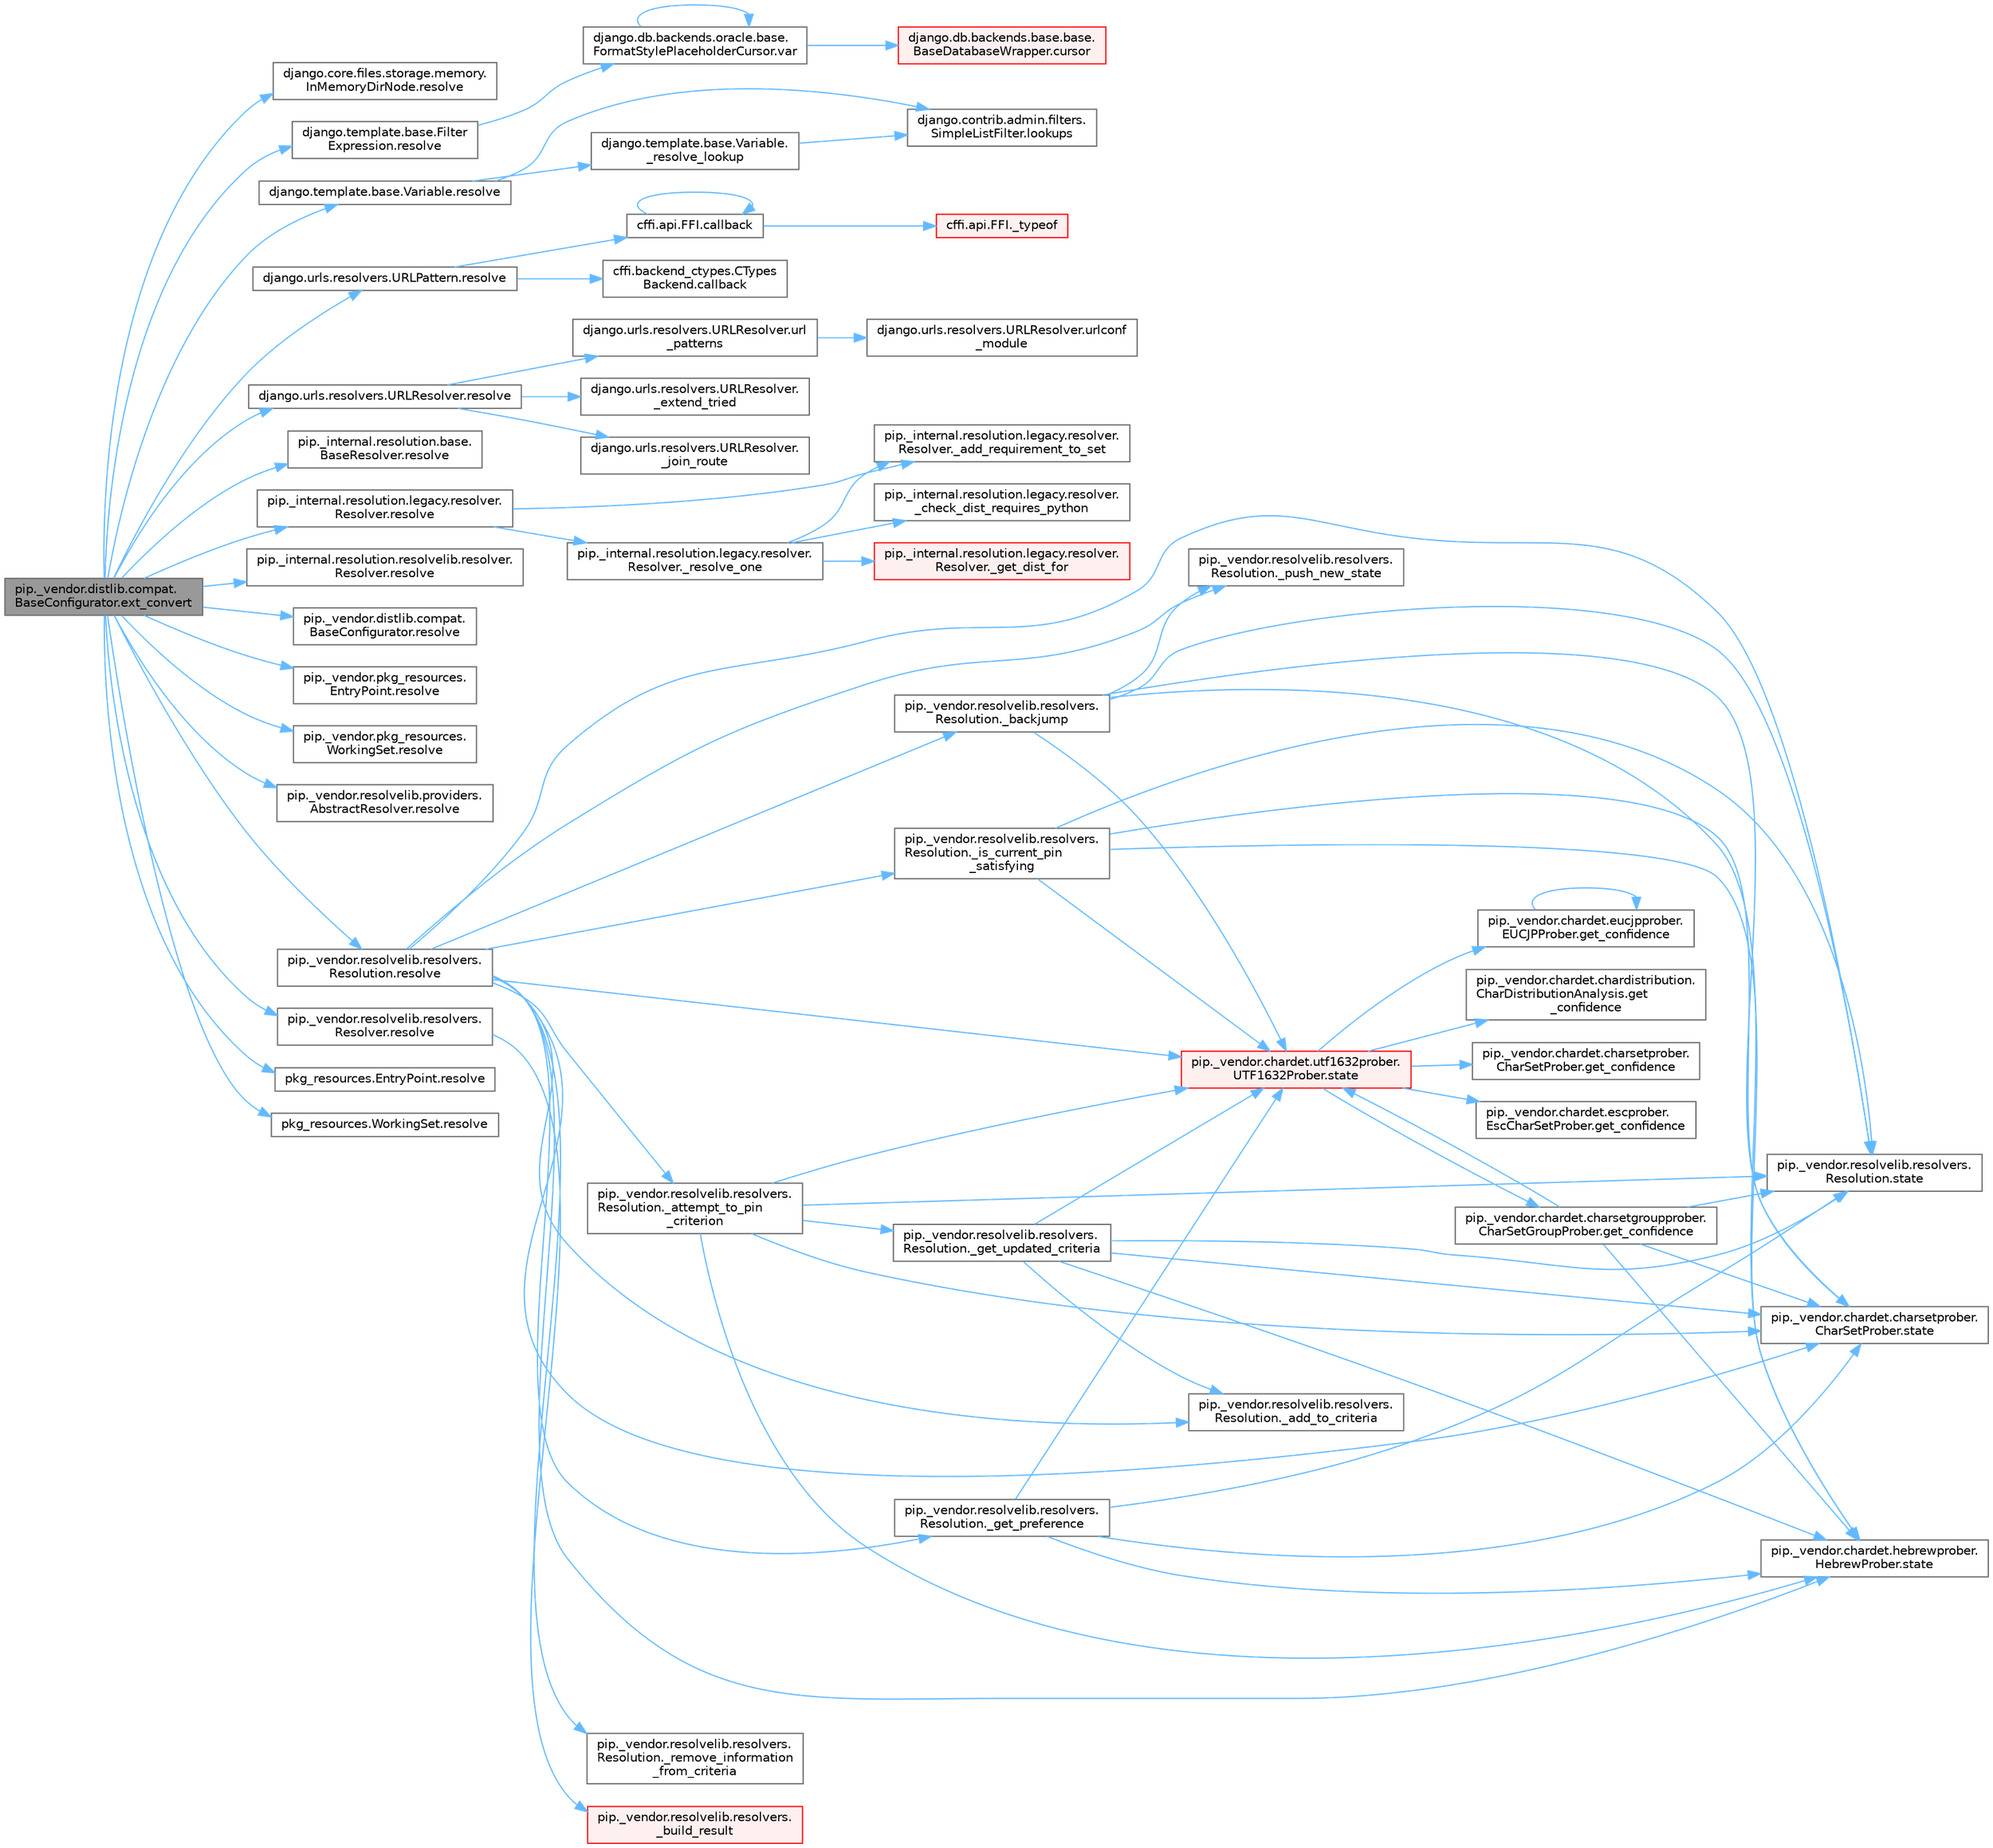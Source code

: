 digraph "pip._vendor.distlib.compat.BaseConfigurator.ext_convert"
{
 // LATEX_PDF_SIZE
  bgcolor="transparent";
  edge [fontname=Helvetica,fontsize=10,labelfontname=Helvetica,labelfontsize=10];
  node [fontname=Helvetica,fontsize=10,shape=box,height=0.2,width=0.4];
  rankdir="LR";
  Node1 [id="Node000001",label="pip._vendor.distlib.compat.\lBaseConfigurator.ext_convert",height=0.2,width=0.4,color="gray40", fillcolor="grey60", style="filled", fontcolor="black",tooltip=" "];
  Node1 -> Node2 [id="edge1_Node000001_Node000002",color="steelblue1",style="solid",tooltip=" "];
  Node2 [id="Node000002",label="django.core.files.storage.memory.\lInMemoryDirNode.resolve",height=0.2,width=0.4,color="grey40", fillcolor="white", style="filled",URL="$classdjango_1_1core_1_1files_1_1storage_1_1memory_1_1_in_memory_dir_node.html#ac1f3b696c47a8c8f2156c8e573b401c8",tooltip=" "];
  Node1 -> Node3 [id="edge2_Node000001_Node000003",color="steelblue1",style="solid",tooltip=" "];
  Node3 [id="Node000003",label="django.template.base.Filter\lExpression.resolve",height=0.2,width=0.4,color="grey40", fillcolor="white", style="filled",URL="$classdjango_1_1template_1_1base_1_1_filter_expression.html#a8b4dc8e5bc3627009c95fc03c566f3e8",tooltip=" "];
  Node3 -> Node4 [id="edge3_Node000003_Node000004",color="steelblue1",style="solid",tooltip=" "];
  Node4 [id="Node000004",label="django.db.backends.oracle.base.\lFormatStylePlaceholderCursor.var",height=0.2,width=0.4,color="grey40", fillcolor="white", style="filled",URL="$classdjango_1_1db_1_1backends_1_1oracle_1_1base_1_1_format_style_placeholder_cursor.html#ac6d4bb7d5d84ca20a5fc000fc3725c76",tooltip=" "];
  Node4 -> Node5 [id="edge4_Node000004_Node000005",color="steelblue1",style="solid",tooltip=" "];
  Node5 [id="Node000005",label="django.db.backends.base.base.\lBaseDatabaseWrapper.cursor",height=0.2,width=0.4,color="red", fillcolor="#FFF0F0", style="filled",URL="$classdjango_1_1db_1_1backends_1_1base_1_1base_1_1_base_database_wrapper.html#a36460fef236d97a41d6ed05f035509f8",tooltip=" "];
  Node4 -> Node4 [id="edge5_Node000004_Node000004",color="steelblue1",style="solid",tooltip=" "];
  Node1 -> Node4529 [id="edge6_Node000001_Node004529",color="steelblue1",style="solid",tooltip=" "];
  Node4529 [id="Node004529",label="django.template.base.Variable.resolve",height=0.2,width=0.4,color="grey40", fillcolor="white", style="filled",URL="$classdjango_1_1template_1_1base_1_1_variable.html#acf266510aec3e5ee1ffe0d909dee758a",tooltip=" "];
  Node4529 -> Node4530 [id="edge7_Node004529_Node004530",color="steelblue1",style="solid",tooltip=" "];
  Node4530 [id="Node004530",label="django.template.base.Variable.\l_resolve_lookup",height=0.2,width=0.4,color="grey40", fillcolor="white", style="filled",URL="$classdjango_1_1template_1_1base_1_1_variable.html#a29a010834c1da3c665068538fb8027c0",tooltip=" "];
  Node4530 -> Node4531 [id="edge8_Node004530_Node004531",color="steelblue1",style="solid",tooltip=" "];
  Node4531 [id="Node004531",label="django.contrib.admin.filters.\lSimpleListFilter.lookups",height=0.2,width=0.4,color="grey40", fillcolor="white", style="filled",URL="$classdjango_1_1contrib_1_1admin_1_1filters_1_1_simple_list_filter.html#a8a109d401c0054e8b341994ecebf120c",tooltip=" "];
  Node4529 -> Node4531 [id="edge9_Node004529_Node004531",color="steelblue1",style="solid",tooltip=" "];
  Node1 -> Node4532 [id="edge10_Node000001_Node004532",color="steelblue1",style="solid",tooltip=" "];
  Node4532 [id="Node004532",label="django.urls.resolvers.URLPattern.resolve",height=0.2,width=0.4,color="grey40", fillcolor="white", style="filled",URL="$classdjango_1_1urls_1_1resolvers_1_1_u_r_l_pattern.html#a7181fd593c3250f0a0b1cb06db6ab95a",tooltip=" "];
  Node4532 -> Node135 [id="edge11_Node004532_Node000135",color="steelblue1",style="solid",tooltip=" "];
  Node135 [id="Node000135",label="cffi.api.FFI.callback",height=0.2,width=0.4,color="grey40", fillcolor="white", style="filled",URL="$classcffi_1_1api_1_1_f_f_i.html#a4e791803c5d07525465c8f1caeead188",tooltip=" "];
  Node135 -> Node136 [id="edge12_Node000135_Node000136",color="steelblue1",style="solid",tooltip=" "];
  Node136 [id="Node000136",label="cffi.api.FFI._typeof",height=0.2,width=0.4,color="red", fillcolor="#FFF0F0", style="filled",URL="$classcffi_1_1api_1_1_f_f_i.html#ae128b7679d5b0a942d275377c4c675ff",tooltip=" "];
  Node135 -> Node135 [id="edge13_Node000135_Node000135",color="steelblue1",style="solid",tooltip=" "];
  Node4532 -> Node139 [id="edge14_Node004532_Node000139",color="steelblue1",style="solid",tooltip=" "];
  Node139 [id="Node000139",label="cffi.backend_ctypes.CTypes\lBackend.callback",height=0.2,width=0.4,color="grey40", fillcolor="white", style="filled",URL="$classcffi_1_1backend__ctypes_1_1_c_types_backend.html#a6d540075e2cce4715ecc40b863b8dbcc",tooltip=" "];
  Node1 -> Node4533 [id="edge15_Node000001_Node004533",color="steelblue1",style="solid",tooltip=" "];
  Node4533 [id="Node004533",label="django.urls.resolvers.URLResolver.resolve",height=0.2,width=0.4,color="grey40", fillcolor="white", style="filled",URL="$classdjango_1_1urls_1_1resolvers_1_1_u_r_l_resolver.html#a56f4c3b8fb28ebe142dc4ff9098da228",tooltip=" "];
  Node4533 -> Node4534 [id="edge16_Node004533_Node004534",color="steelblue1",style="solid",tooltip=" "];
  Node4534 [id="Node004534",label="django.urls.resolvers.URLResolver.\l_extend_tried",height=0.2,width=0.4,color="grey40", fillcolor="white", style="filled",URL="$classdjango_1_1urls_1_1resolvers_1_1_u_r_l_resolver.html#aa3af3f2032e50c6c572e870f4ef0fce1",tooltip=" "];
  Node4533 -> Node4535 [id="edge17_Node004533_Node004535",color="steelblue1",style="solid",tooltip=" "];
  Node4535 [id="Node004535",label="django.urls.resolvers.URLResolver.\l_join_route",height=0.2,width=0.4,color="grey40", fillcolor="white", style="filled",URL="$classdjango_1_1urls_1_1resolvers_1_1_u_r_l_resolver.html#ad7ae5b2b389481cab217c04fc8f1f4c9",tooltip=" "];
  Node4533 -> Node3721 [id="edge18_Node004533_Node003721",color="steelblue1",style="solid",tooltip=" "];
  Node3721 [id="Node003721",label="django.urls.resolvers.URLResolver.url\l_patterns",height=0.2,width=0.4,color="grey40", fillcolor="white", style="filled",URL="$classdjango_1_1urls_1_1resolvers_1_1_u_r_l_resolver.html#a62ee2f8698d4b8631901fe3178cd63db",tooltip=" "];
  Node3721 -> Node3722 [id="edge19_Node003721_Node003722",color="steelblue1",style="solid",tooltip=" "];
  Node3722 [id="Node003722",label="django.urls.resolvers.URLResolver.urlconf\l_module",height=0.2,width=0.4,color="grey40", fillcolor="white", style="filled",URL="$classdjango_1_1urls_1_1resolvers_1_1_u_r_l_resolver.html#af68d90d7e16fd87c27d231d3e9a17459",tooltip=" "];
  Node1 -> Node4536 [id="edge20_Node000001_Node004536",color="steelblue1",style="solid",tooltip=" "];
  Node4536 [id="Node004536",label="pip._internal.resolution.base.\lBaseResolver.resolve",height=0.2,width=0.4,color="grey40", fillcolor="white", style="filled",URL="$classpip_1_1__internal_1_1resolution_1_1base_1_1_base_resolver.html#a6543e273c7e6dca0ae95a5c3f3792d64",tooltip=" "];
  Node1 -> Node4537 [id="edge21_Node000001_Node004537",color="steelblue1",style="solid",tooltip=" "];
  Node4537 [id="Node004537",label="pip._internal.resolution.legacy.resolver.\lResolver.resolve",height=0.2,width=0.4,color="grey40", fillcolor="white", style="filled",URL="$classpip_1_1__internal_1_1resolution_1_1legacy_1_1resolver_1_1_resolver.html#ab3d8e771687f08dc1861a9acdc60b9ee",tooltip=" "];
  Node4537 -> Node4538 [id="edge22_Node004537_Node004538",color="steelblue1",style="solid",tooltip=" "];
  Node4538 [id="Node004538",label="pip._internal.resolution.legacy.resolver.\lResolver._add_requirement_to_set",height=0.2,width=0.4,color="grey40", fillcolor="white", style="filled",URL="$classpip_1_1__internal_1_1resolution_1_1legacy_1_1resolver_1_1_resolver.html#a9c1eaf6993c3b616c2828d15a630e96f",tooltip=" "];
  Node4537 -> Node4539 [id="edge23_Node004537_Node004539",color="steelblue1",style="solid",tooltip=" "];
  Node4539 [id="Node004539",label="pip._internal.resolution.legacy.resolver.\lResolver._resolve_one",height=0.2,width=0.4,color="grey40", fillcolor="white", style="filled",URL="$classpip_1_1__internal_1_1resolution_1_1legacy_1_1resolver_1_1_resolver.html#a2ee6a7aa9fc595d0e96e033490313574",tooltip=" "];
  Node4539 -> Node4538 [id="edge24_Node004539_Node004538",color="steelblue1",style="solid",tooltip=" "];
  Node4539 -> Node4540 [id="edge25_Node004539_Node004540",color="steelblue1",style="solid",tooltip=" "];
  Node4540 [id="Node004540",label="pip._internal.resolution.legacy.resolver.\l_check_dist_requires_python",height=0.2,width=0.4,color="grey40", fillcolor="white", style="filled",URL="$namespacepip_1_1__internal_1_1resolution_1_1legacy_1_1resolver.html#a04e9d8034c5030820dc4cfec73d08980",tooltip=" "];
  Node4539 -> Node4541 [id="edge26_Node004539_Node004541",color="steelblue1",style="solid",tooltip=" "];
  Node4541 [id="Node004541",label="pip._internal.resolution.legacy.resolver.\lResolver._get_dist_for",height=0.2,width=0.4,color="red", fillcolor="#FFF0F0", style="filled",URL="$classpip_1_1__internal_1_1resolution_1_1legacy_1_1resolver_1_1_resolver.html#a8e3774b4a6e1b1f04b14fffa37590f8b",tooltip=" "];
  Node1 -> Node4548 [id="edge27_Node000001_Node004548",color="steelblue1",style="solid",tooltip=" "];
  Node4548 [id="Node004548",label="pip._internal.resolution.resolvelib.resolver.\lResolver.resolve",height=0.2,width=0.4,color="grey40", fillcolor="white", style="filled",URL="$classpip_1_1__internal_1_1resolution_1_1resolvelib_1_1resolver_1_1_resolver.html#adaeb803ba5f61621f03122bb37856c9a",tooltip=" "];
  Node1 -> Node4549 [id="edge28_Node000001_Node004549",color="steelblue1",style="solid",tooltip=" "];
  Node4549 [id="Node004549",label="pip._vendor.distlib.compat.\lBaseConfigurator.resolve",height=0.2,width=0.4,color="grey40", fillcolor="white", style="filled",URL="$classpip_1_1__vendor_1_1distlib_1_1compat_1_1_base_configurator.html#a10a8e2f59b951f4bb9147ce84c9662c9",tooltip=" "];
  Node1 -> Node4550 [id="edge29_Node000001_Node004550",color="steelblue1",style="solid",tooltip=" "];
  Node4550 [id="Node004550",label="pip._vendor.pkg_resources.\lEntryPoint.resolve",height=0.2,width=0.4,color="grey40", fillcolor="white", style="filled",URL="$classpip_1_1__vendor_1_1pkg__resources_1_1_entry_point.html#af95627af4f2ff572ddc80716d6529b12",tooltip=" "];
  Node1 -> Node4551 [id="edge30_Node000001_Node004551",color="steelblue1",style="solid",tooltip=" "];
  Node4551 [id="Node004551",label="pip._vendor.pkg_resources.\lWorkingSet.resolve",height=0.2,width=0.4,color="grey40", fillcolor="white", style="filled",URL="$classpip_1_1__vendor_1_1pkg__resources_1_1_working_set.html#a213d068726a47ec3e7c587b63733a21e",tooltip=" "];
  Node1 -> Node4552 [id="edge31_Node000001_Node004552",color="steelblue1",style="solid",tooltip=" "];
  Node4552 [id="Node004552",label="pip._vendor.resolvelib.providers.\lAbstractResolver.resolve",height=0.2,width=0.4,color="grey40", fillcolor="white", style="filled",URL="$classpip_1_1__vendor_1_1resolvelib_1_1providers_1_1_abstract_resolver.html#afc654fcd81b8c2544aa200a7923159f5",tooltip=" "];
  Node1 -> Node4553 [id="edge32_Node000001_Node004553",color="steelblue1",style="solid",tooltip=" "];
  Node4553 [id="Node004553",label="pip._vendor.resolvelib.resolvers.\lResolution.resolve",height=0.2,width=0.4,color="grey40", fillcolor="white", style="filled",URL="$classpip_1_1__vendor_1_1resolvelib_1_1resolvers_1_1_resolution.html#abf24a4f0e5020afae4ac2ee6d280807a",tooltip=" "];
  Node4553 -> Node4554 [id="edge33_Node004553_Node004554",color="steelblue1",style="solid",tooltip=" "];
  Node4554 [id="Node004554",label="pip._vendor.resolvelib.resolvers.\lResolution._add_to_criteria",height=0.2,width=0.4,color="grey40", fillcolor="white", style="filled",URL="$classpip_1_1__vendor_1_1resolvelib_1_1resolvers_1_1_resolution.html#a12e9fc90f9be105a3017f6849e6980cc",tooltip=" "];
  Node4553 -> Node4555 [id="edge34_Node004553_Node004555",color="steelblue1",style="solid",tooltip=" "];
  Node4555 [id="Node004555",label="pip._vendor.resolvelib.resolvers.\lResolution._attempt_to_pin\l_criterion",height=0.2,width=0.4,color="grey40", fillcolor="white", style="filled",URL="$classpip_1_1__vendor_1_1resolvelib_1_1resolvers_1_1_resolution.html#a8ede57631fbb093024b2c6190f860578",tooltip=" "];
  Node4555 -> Node4556 [id="edge35_Node004555_Node004556",color="steelblue1",style="solid",tooltip=" "];
  Node4556 [id="Node004556",label="pip._vendor.resolvelib.resolvers.\lResolution._get_updated_criteria",height=0.2,width=0.4,color="grey40", fillcolor="white", style="filled",URL="$classpip_1_1__vendor_1_1resolvelib_1_1resolvers_1_1_resolution.html#a64151ae2f0f597da69ce99c3528ebff8",tooltip=" "];
  Node4556 -> Node4554 [id="edge36_Node004556_Node004554",color="steelblue1",style="solid",tooltip=" "];
  Node4556 -> Node3482 [id="edge37_Node004556_Node003482",color="steelblue1",style="solid",tooltip=" "];
  Node3482 [id="Node003482",label="pip._vendor.chardet.charsetprober.\lCharSetProber.state",height=0.2,width=0.4,color="grey40", fillcolor="white", style="filled",URL="$classpip_1_1__vendor_1_1chardet_1_1charsetprober_1_1_char_set_prober.html#ab0e97f2771aef88b47338320d66bb95f",tooltip=" "];
  Node4556 -> Node3483 [id="edge38_Node004556_Node003483",color="steelblue1",style="solid",tooltip=" "];
  Node3483 [id="Node003483",label="pip._vendor.chardet.hebrewprober.\lHebrewProber.state",height=0.2,width=0.4,color="grey40", fillcolor="white", style="filled",URL="$classpip_1_1__vendor_1_1chardet_1_1hebrewprober_1_1_hebrew_prober.html#a66c943e12f5c1ab3155594b786a42e25",tooltip=" "];
  Node4556 -> Node3484 [id="edge39_Node004556_Node003484",color="steelblue1",style="solid",tooltip=" "];
  Node3484 [id="Node003484",label="pip._vendor.chardet.utf1632prober.\lUTF1632Prober.state",height=0.2,width=0.4,color="red", fillcolor="#FFF0F0", style="filled",URL="$classpip_1_1__vendor_1_1chardet_1_1utf1632prober_1_1_u_t_f1632_prober.html#a33fbc3b38525fe5a4e994e25118a46db",tooltip=" "];
  Node3484 -> Node3480 [id="edge40_Node003484_Node003480",color="steelblue1",style="solid",tooltip=" "];
  Node3480 [id="Node003480",label="pip._vendor.chardet.chardistribution.\lCharDistributionAnalysis.get\l_confidence",height=0.2,width=0.4,color="grey40", fillcolor="white", style="filled",URL="$classpip_1_1__vendor_1_1chardet_1_1chardistribution_1_1_char_distribution_analysis.html#a391fbc2bdbcb12e22469c73eb2520d77",tooltip=" "];
  Node3484 -> Node3481 [id="edge41_Node003484_Node003481",color="steelblue1",style="solid",tooltip=" "];
  Node3481 [id="Node003481",label="pip._vendor.chardet.charsetgroupprober.\lCharSetGroupProber.get_confidence",height=0.2,width=0.4,color="grey40", fillcolor="white", style="filled",URL="$classpip_1_1__vendor_1_1chardet_1_1charsetgroupprober_1_1_char_set_group_prober.html#a45c3877c8cf8576a1198d250f91c33f9",tooltip=" "];
  Node3481 -> Node3482 [id="edge42_Node003481_Node003482",color="steelblue1",style="solid",tooltip=" "];
  Node3481 -> Node3483 [id="edge43_Node003481_Node003483",color="steelblue1",style="solid",tooltip=" "];
  Node3481 -> Node3484 [id="edge44_Node003481_Node003484",color="steelblue1",style="solid",tooltip=" "];
  Node3481 -> Node3502 [id="edge45_Node003481_Node003502",color="steelblue1",style="solid",tooltip=" "];
  Node3502 [id="Node003502",label="pip._vendor.resolvelib.resolvers.\lResolution.state",height=0.2,width=0.4,color="grey40", fillcolor="white", style="filled",URL="$classpip_1_1__vendor_1_1resolvelib_1_1resolvers_1_1_resolution.html#a4c81a8a0653665d057aef893fd8065b0",tooltip=" "];
  Node3484 -> Node3485 [id="edge46_Node003484_Node003485",color="steelblue1",style="solid",tooltip=" "];
  Node3485 [id="Node003485",label="pip._vendor.chardet.charsetprober.\lCharSetProber.get_confidence",height=0.2,width=0.4,color="grey40", fillcolor="white", style="filled",URL="$classpip_1_1__vendor_1_1chardet_1_1charsetprober_1_1_char_set_prober.html#acfe836c87e2546d79177ab04b83a6134",tooltip=" "];
  Node3484 -> Node3486 [id="edge47_Node003484_Node003486",color="steelblue1",style="solid",tooltip=" "];
  Node3486 [id="Node003486",label="pip._vendor.chardet.escprober.\lEscCharSetProber.get_confidence",height=0.2,width=0.4,color="grey40", fillcolor="white", style="filled",URL="$classpip_1_1__vendor_1_1chardet_1_1escprober_1_1_esc_char_set_prober.html#ae0c0112e0b7393dd8fee125d2fc4ee95",tooltip=" "];
  Node3484 -> Node3487 [id="edge48_Node003484_Node003487",color="steelblue1",style="solid",tooltip=" "];
  Node3487 [id="Node003487",label="pip._vendor.chardet.eucjpprober.\lEUCJPProber.get_confidence",height=0.2,width=0.4,color="grey40", fillcolor="white", style="filled",URL="$classpip_1_1__vendor_1_1chardet_1_1eucjpprober_1_1_e_u_c_j_p_prober.html#a45782023d46283653ba0e240cbf26839",tooltip=" "];
  Node3487 -> Node3487 [id="edge49_Node003487_Node003487",color="steelblue1",style="solid",tooltip=" "];
  Node4556 -> Node3502 [id="edge50_Node004556_Node003502",color="steelblue1",style="solid",tooltip=" "];
  Node4555 -> Node3482 [id="edge51_Node004555_Node003482",color="steelblue1",style="solid",tooltip=" "];
  Node4555 -> Node3483 [id="edge52_Node004555_Node003483",color="steelblue1",style="solid",tooltip=" "];
  Node4555 -> Node3484 [id="edge53_Node004555_Node003484",color="steelblue1",style="solid",tooltip=" "];
  Node4555 -> Node3502 [id="edge54_Node004555_Node003502",color="steelblue1",style="solid",tooltip=" "];
  Node4553 -> Node4557 [id="edge55_Node004553_Node004557",color="steelblue1",style="solid",tooltip=" "];
  Node4557 [id="Node004557",label="pip._vendor.resolvelib.resolvers.\lResolution._backjump",height=0.2,width=0.4,color="grey40", fillcolor="white", style="filled",URL="$classpip_1_1__vendor_1_1resolvelib_1_1resolvers_1_1_resolution.html#a7fe87674694eeb17cb30dd36ebadda42",tooltip=" "];
  Node4557 -> Node4558 [id="edge56_Node004557_Node004558",color="steelblue1",style="solid",tooltip=" "];
  Node4558 [id="Node004558",label="pip._vendor.resolvelib.resolvers.\lResolution._push_new_state",height=0.2,width=0.4,color="grey40", fillcolor="white", style="filled",URL="$classpip_1_1__vendor_1_1resolvelib_1_1resolvers_1_1_resolution.html#ae31da4ff909bbb5b54321ac20dc122ec",tooltip=" "];
  Node4557 -> Node3482 [id="edge57_Node004557_Node003482",color="steelblue1",style="solid",tooltip=" "];
  Node4557 -> Node3483 [id="edge58_Node004557_Node003483",color="steelblue1",style="solid",tooltip=" "];
  Node4557 -> Node3484 [id="edge59_Node004557_Node003484",color="steelblue1",style="solid",tooltip=" "];
  Node4557 -> Node3502 [id="edge60_Node004557_Node003502",color="steelblue1",style="solid",tooltip=" "];
  Node4553 -> Node4559 [id="edge61_Node004553_Node004559",color="steelblue1",style="solid",tooltip=" "];
  Node4559 [id="Node004559",label="pip._vendor.resolvelib.resolvers.\lResolution._get_preference",height=0.2,width=0.4,color="grey40", fillcolor="white", style="filled",URL="$classpip_1_1__vendor_1_1resolvelib_1_1resolvers_1_1_resolution.html#a7c329ea763f619d3698aea05c1489e89",tooltip=" "];
  Node4559 -> Node3482 [id="edge62_Node004559_Node003482",color="steelblue1",style="solid",tooltip=" "];
  Node4559 -> Node3483 [id="edge63_Node004559_Node003483",color="steelblue1",style="solid",tooltip=" "];
  Node4559 -> Node3484 [id="edge64_Node004559_Node003484",color="steelblue1",style="solid",tooltip=" "];
  Node4559 -> Node3502 [id="edge65_Node004559_Node003502",color="steelblue1",style="solid",tooltip=" "];
  Node4553 -> Node4560 [id="edge66_Node004553_Node004560",color="steelblue1",style="solid",tooltip=" "];
  Node4560 [id="Node004560",label="pip._vendor.resolvelib.resolvers.\lResolution._is_current_pin\l_satisfying",height=0.2,width=0.4,color="grey40", fillcolor="white", style="filled",URL="$classpip_1_1__vendor_1_1resolvelib_1_1resolvers_1_1_resolution.html#abc71e9edd52232d2f55e4b2b2f134618",tooltip=" "];
  Node4560 -> Node3482 [id="edge67_Node004560_Node003482",color="steelblue1",style="solid",tooltip=" "];
  Node4560 -> Node3483 [id="edge68_Node004560_Node003483",color="steelblue1",style="solid",tooltip=" "];
  Node4560 -> Node3484 [id="edge69_Node004560_Node003484",color="steelblue1",style="solid",tooltip=" "];
  Node4560 -> Node3502 [id="edge70_Node004560_Node003502",color="steelblue1",style="solid",tooltip=" "];
  Node4553 -> Node4558 [id="edge71_Node004553_Node004558",color="steelblue1",style="solid",tooltip=" "];
  Node4553 -> Node4561 [id="edge72_Node004553_Node004561",color="steelblue1",style="solid",tooltip=" "];
  Node4561 [id="Node004561",label="pip._vendor.resolvelib.resolvers.\lResolution._remove_information\l_from_criteria",height=0.2,width=0.4,color="grey40", fillcolor="white", style="filled",URL="$classpip_1_1__vendor_1_1resolvelib_1_1resolvers_1_1_resolution.html#a14d83638b4feead27f8eb61ba668b708",tooltip=" "];
  Node4553 -> Node3482 [id="edge73_Node004553_Node003482",color="steelblue1",style="solid",tooltip=" "];
  Node4553 -> Node3483 [id="edge74_Node004553_Node003483",color="steelblue1",style="solid",tooltip=" "];
  Node4553 -> Node3484 [id="edge75_Node004553_Node003484",color="steelblue1",style="solid",tooltip=" "];
  Node4553 -> Node3502 [id="edge76_Node004553_Node003502",color="steelblue1",style="solid",tooltip=" "];
  Node1 -> Node4562 [id="edge77_Node000001_Node004562",color="steelblue1",style="solid",tooltip=" "];
  Node4562 [id="Node004562",label="pip._vendor.resolvelib.resolvers.\lResolver.resolve",height=0.2,width=0.4,color="grey40", fillcolor="white", style="filled",URL="$classpip_1_1__vendor_1_1resolvelib_1_1resolvers_1_1_resolver.html#a25647c106c5091f732ce1d799e458efc",tooltip=" "];
  Node4562 -> Node4563 [id="edge78_Node004562_Node004563",color="steelblue1",style="solid",tooltip=" "];
  Node4563 [id="Node004563",label="pip._vendor.resolvelib.resolvers.\l_build_result",height=0.2,width=0.4,color="red", fillcolor="#FFF0F0", style="filled",URL="$namespacepip_1_1__vendor_1_1resolvelib_1_1resolvers.html#afd873b3e02d4476b94c5cccab6d09e94",tooltip=" "];
  Node1 -> Node4565 [id="edge79_Node000001_Node004565",color="steelblue1",style="solid",tooltip=" "];
  Node4565 [id="Node004565",label="pkg_resources.EntryPoint.resolve",height=0.2,width=0.4,color="grey40", fillcolor="white", style="filled",URL="$classpkg__resources_1_1_entry_point.html#aa2fcb0e87bbea123422f0a726ad8c69a",tooltip=" "];
  Node1 -> Node4566 [id="edge80_Node000001_Node004566",color="steelblue1",style="solid",tooltip=" "];
  Node4566 [id="Node004566",label="pkg_resources.WorkingSet.resolve",height=0.2,width=0.4,color="grey40", fillcolor="white", style="filled",URL="$classpkg__resources_1_1_working_set.html#a3670a11a2a619c6b0d16b7f9ddb59dee",tooltip=" "];
}
